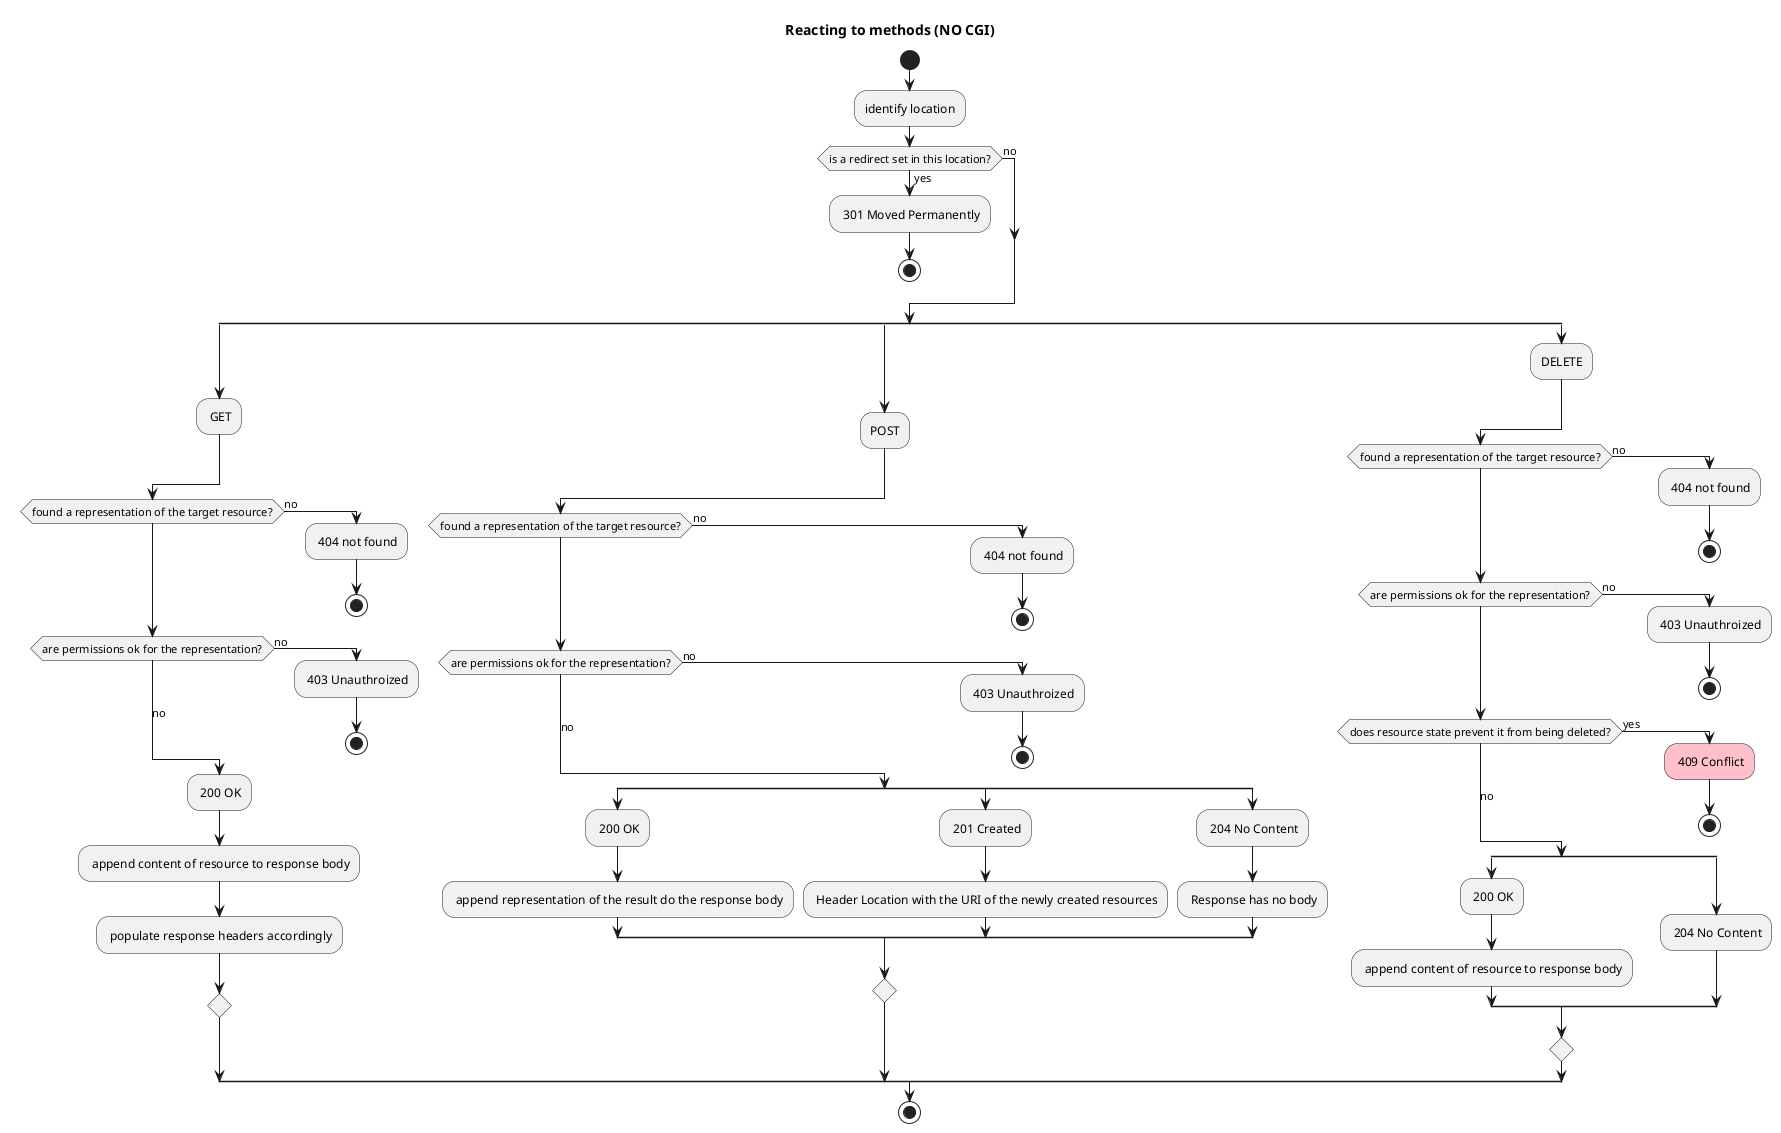 @startuml

!pragma useVerticalIf on

title Reacting to methods (NO CGI)

start

:identify location;
if (is a redirect set in this location?) then (yes)
	: 301 Moved Permanently;
	stop;
else (no)
endif

split
	: GET;
	if (found a representation of the target resource?) then (no)
		: 404 not found;
		stop
	else if (are permissions ok for the representation?) then (no)
		: 403 Unauthroized;
		stop
	else (no)
		: 200 OK;
		: append content of resource to response body;
		: populate response headers accordingly;
	endif
split again
	:POST;
	if (found a representation of the target resource?) then (no)
		: 404 not found;
		stop
	else if (are permissions ok for the representation?) then (no)
		: 403 Unauthroized;
		stop
	else (no)
		split
			: 200 OK;
			: append representation of the result do the response body;
		split again
			: 201 Created;
			: Header Location with the URI of the newly created resources;
		split again
			: 204 No Content;
			: Response has no body;
		end split
	endif

split again
	:DELETE;
	if (found a representation of the target resource?) then (no)
		: 404 not found;
		stop
	else if (are permissions ok for the representation?) then (no)
		: 403 Unauthroized;
		stop
	else if (does resource state prevent it from being deleted?) then (yes)
		#pink: 409 Conflict;
		stop
	else (no)
		split
			: 200 OK;
			: append content of resource to response body;
			split again
			: 204 No Content;
		end split
	endif

end split
stop


@enduml
